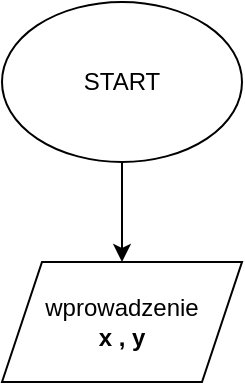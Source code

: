 <mxfile version="24.8.0">
  <diagram name="Strona-1" id="CwWNdNBHOA8T3IGSUlDJ">
    <mxGraphModel dx="279" dy="211" grid="1" gridSize="10" guides="1" tooltips="1" connect="1" arrows="1" fold="1" page="1" pageScale="1" pageWidth="827" pageHeight="1169" math="0" shadow="0">
      <root>
        <mxCell id="0" />
        <mxCell id="1" parent="0" />
        <mxCell id="rVgvyWtYOlzBFb4Ia4IZ-3" value="" style="edgeStyle=orthogonalEdgeStyle;rounded=0;orthogonalLoop=1;jettySize=auto;html=1;" parent="1" source="rVgvyWtYOlzBFb4Ia4IZ-1" target="rVgvyWtYOlzBFb4Ia4IZ-2" edge="1">
          <mxGeometry relative="1" as="geometry" />
        </mxCell>
        <mxCell id="rVgvyWtYOlzBFb4Ia4IZ-1" value="START" style="ellipse;whiteSpace=wrap;html=1;" parent="1" vertex="1">
          <mxGeometry x="340" y="130" width="120" height="80" as="geometry" />
        </mxCell>
        <mxCell id="rVgvyWtYOlzBFb4Ia4IZ-2" value="wprowadzenie&lt;div&gt;&lt;b&gt;x , y&lt;/b&gt;&lt;/div&gt;" style="shape=parallelogram;perimeter=parallelogramPerimeter;whiteSpace=wrap;html=1;fixedSize=1;" parent="1" vertex="1">
          <mxGeometry x="340" y="260" width="120" height="60" as="geometry" />
        </mxCell>
      </root>
    </mxGraphModel>
  </diagram>
</mxfile>
